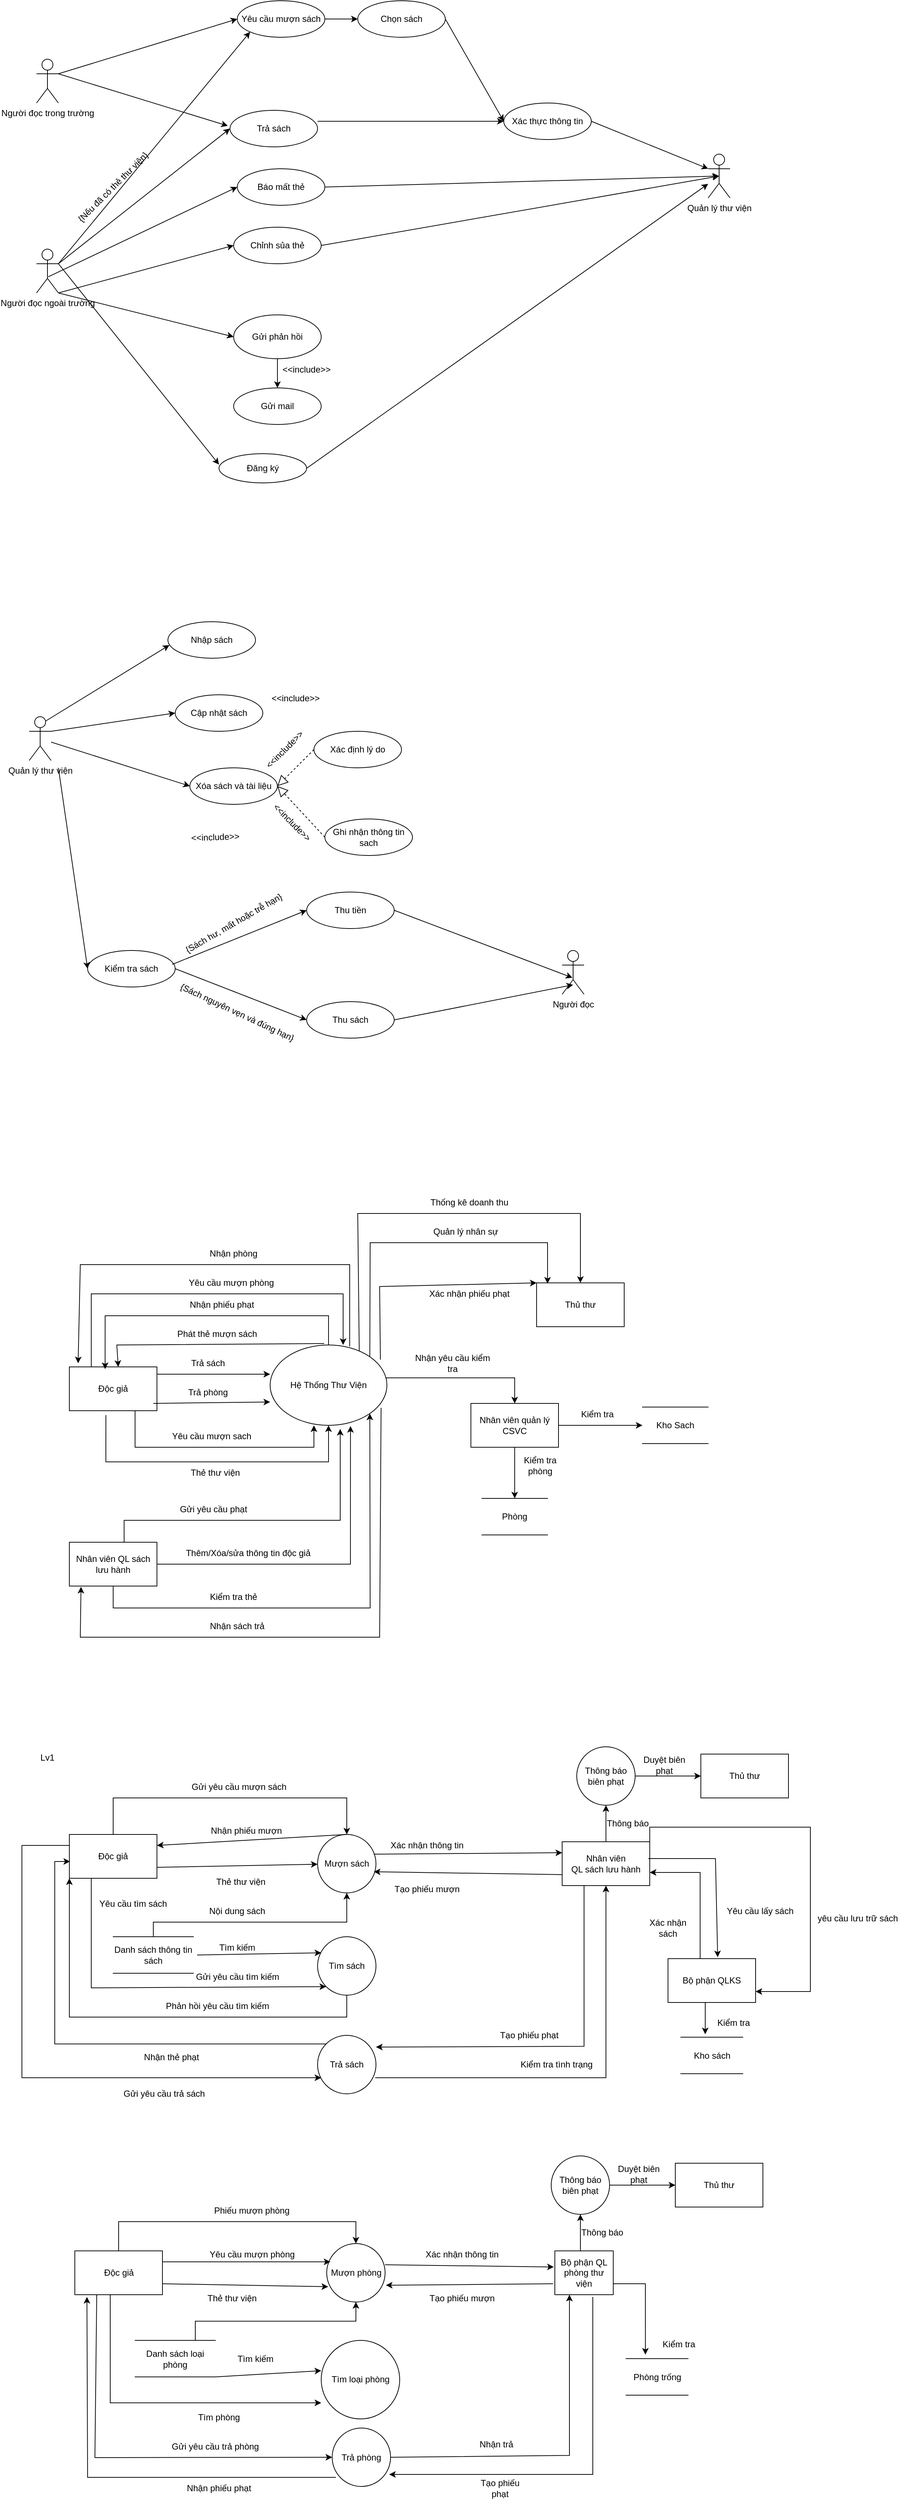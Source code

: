 <mxfile version="22.1.5" type="github">
  <diagram name="Page-1" id="CThevkXcVfSVk2Hkg_zm">
    <mxGraphModel dx="1260" dy="683" grid="1" gridSize="10" guides="1" tooltips="1" connect="1" arrows="1" fold="1" page="1" pageScale="1" pageWidth="1100" pageHeight="850" math="0" shadow="0">
      <root>
        <mxCell id="0" />
        <mxCell id="1" parent="0" />
        <mxCell id="GwhHAT8vdqStquLZt4F1-1" value="Người đọc trong trường" style="shape=umlActor;verticalLabelPosition=bottom;verticalAlign=top;html=1;" parent="1" vertex="1">
          <mxGeometry x="50" y="120" width="30" height="60" as="geometry" />
        </mxCell>
        <mxCell id="GwhHAT8vdqStquLZt4F1-3" value="Người đọc ngoài trường&lt;br&gt;" style="shape=umlActor;verticalLabelPosition=bottom;verticalAlign=top;html=1;" parent="1" vertex="1">
          <mxGeometry x="50" y="380" width="30" height="60" as="geometry" />
        </mxCell>
        <mxCell id="GwhHAT8vdqStquLZt4F1-9" value="Nhập sách" style="ellipse;whiteSpace=wrap;html=1;" parent="1" vertex="1">
          <mxGeometry x="230" y="890" width="120" height="50" as="geometry" />
        </mxCell>
        <mxCell id="GwhHAT8vdqStquLZt4F1-12" value="Xác thực thông tin&lt;br&gt;" style="ellipse;whiteSpace=wrap;html=1;" parent="1" vertex="1">
          <mxGeometry x="690" y="180" width="120" height="50" as="geometry" />
        </mxCell>
        <mxCell id="GwhHAT8vdqStquLZt4F1-13" value="Yêu cầu mượn sách" style="ellipse;whiteSpace=wrap;html=1;" parent="1" vertex="1">
          <mxGeometry x="325" y="40" width="120" height="50" as="geometry" />
        </mxCell>
        <mxCell id="GwhHAT8vdqStquLZt4F1-14" value="Đăng ký&lt;br&gt;" style="ellipse;whiteSpace=wrap;html=1;" parent="1" vertex="1">
          <mxGeometry x="300" y="660" width="120" height="40" as="geometry" />
        </mxCell>
        <mxCell id="GwhHAT8vdqStquLZt4F1-15" value="Trả sách&lt;br&gt;" style="ellipse;whiteSpace=wrap;html=1;" parent="1" vertex="1">
          <mxGeometry x="315" y="190" width="120" height="50" as="geometry" />
        </mxCell>
        <mxCell id="GwhHAT8vdqStquLZt4F1-16" value="Chọn sách" style="ellipse;whiteSpace=wrap;html=1;" parent="1" vertex="1">
          <mxGeometry x="490" y="40" width="120" height="50" as="geometry" />
        </mxCell>
        <mxCell id="GwhHAT8vdqStquLZt4F1-17" value="Chỉnh sủa thẻ" style="ellipse;whiteSpace=wrap;html=1;" parent="1" vertex="1">
          <mxGeometry x="320" y="350" width="120" height="50" as="geometry" />
        </mxCell>
        <mxCell id="GwhHAT8vdqStquLZt4F1-18" value="Báo mất thẻ&lt;br&gt;" style="ellipse;whiteSpace=wrap;html=1;" parent="1" vertex="1">
          <mxGeometry x="325" y="270" width="120" height="50" as="geometry" />
        </mxCell>
        <mxCell id="GwhHAT8vdqStquLZt4F1-23" value="Quản lý thư viện&lt;br&gt;" style="shape=umlActor;verticalLabelPosition=bottom;verticalAlign=top;html=1;" parent="1" vertex="1">
          <mxGeometry x="970" y="250" width="30" height="60" as="geometry" />
        </mxCell>
        <mxCell id="GwhHAT8vdqStquLZt4F1-29" value="{Nếu đã có thẻ thư viện}" style="text;html=1;strokeColor=none;fillColor=none;align=center;verticalAlign=middle;whiteSpace=wrap;rounded=0;rotation=-45;" parent="1" vertex="1">
          <mxGeometry x="80" y="280" width="150" height="30" as="geometry" />
        </mxCell>
        <mxCell id="GwhHAT8vdqStquLZt4F1-31" value="" style="endArrow=classic;html=1;rounded=0;exitX=1;exitY=0.333;exitDx=0;exitDy=0;exitPerimeter=0;entryX=0;entryY=0.372;entryDx=0;entryDy=0;entryPerimeter=0;" parent="1" source="GwhHAT8vdqStquLZt4F1-3" target="GwhHAT8vdqStquLZt4F1-14" edge="1">
          <mxGeometry width="50" height="50" relative="1" as="geometry">
            <mxPoint x="130" y="370" as="sourcePoint" />
            <mxPoint x="180" y="320" as="targetPoint" />
          </mxGeometry>
        </mxCell>
        <mxCell id="GwhHAT8vdqStquLZt4F1-32" value="" style="endArrow=classic;html=1;rounded=0;exitX=1;exitY=0.333;exitDx=0;exitDy=0;exitPerimeter=0;entryX=0;entryY=1;entryDx=0;entryDy=0;" parent="1" source="GwhHAT8vdqStquLZt4F1-3" target="GwhHAT8vdqStquLZt4F1-13" edge="1">
          <mxGeometry width="50" height="50" relative="1" as="geometry">
            <mxPoint x="90" y="410" as="sourcePoint" />
            <mxPoint x="210" y="640" as="targetPoint" />
          </mxGeometry>
        </mxCell>
        <mxCell id="GwhHAT8vdqStquLZt4F1-33" value="" style="endArrow=classic;html=1;rounded=0;exitX=1;exitY=0.333;exitDx=0;exitDy=0;exitPerimeter=0;entryX=0;entryY=0.5;entryDx=0;entryDy=0;" parent="1" source="GwhHAT8vdqStquLZt4F1-1" target="GwhHAT8vdqStquLZt4F1-13" edge="1">
          <mxGeometry width="50" height="50" relative="1" as="geometry">
            <mxPoint x="90" y="410" as="sourcePoint" />
            <mxPoint x="238" y="178" as="targetPoint" />
          </mxGeometry>
        </mxCell>
        <mxCell id="GwhHAT8vdqStquLZt4F1-35" value="" style="endArrow=classic;html=1;rounded=0;entryX=0;entryY=0.333;entryDx=0;entryDy=0;entryPerimeter=0;exitX=1;exitY=0.5;exitDx=0;exitDy=0;" parent="1" source="GwhHAT8vdqStquLZt4F1-12" target="GwhHAT8vdqStquLZt4F1-23" edge="1">
          <mxGeometry width="50" height="50" relative="1" as="geometry">
            <mxPoint x="520" y="410" as="sourcePoint" />
            <mxPoint x="570" y="360" as="targetPoint" />
          </mxGeometry>
        </mxCell>
        <mxCell id="GwhHAT8vdqStquLZt4F1-36" value="" style="endArrow=classic;html=1;rounded=0;exitX=1;exitY=0.333;exitDx=0;exitDy=0;exitPerimeter=0;entryX=0;entryY=0.5;entryDx=0;entryDy=0;" parent="1" source="GwhHAT8vdqStquLZt4F1-3" target="GwhHAT8vdqStquLZt4F1-15" edge="1">
          <mxGeometry width="50" height="50" relative="1" as="geometry">
            <mxPoint x="520" y="410" as="sourcePoint" />
            <mxPoint x="570" y="360" as="targetPoint" />
          </mxGeometry>
        </mxCell>
        <mxCell id="GwhHAT8vdqStquLZt4F1-39" value="" style="endArrow=classic;html=1;rounded=0;exitX=1;exitY=0.3;exitDx=0;exitDy=0;exitPerimeter=0;entryX=0;entryY=0.5;entryDx=0;entryDy=0;" parent="1" source="GwhHAT8vdqStquLZt4F1-15" target="GwhHAT8vdqStquLZt4F1-12" edge="1">
          <mxGeometry width="50" height="50" relative="1" as="geometry">
            <mxPoint x="455" y="370" as="sourcePoint" />
            <mxPoint x="605" y="310" as="targetPoint" />
          </mxGeometry>
        </mxCell>
        <mxCell id="GwhHAT8vdqStquLZt4F1-40" value="" style="endArrow=classic;html=1;rounded=0;exitX=1;exitY=0.5;exitDx=0;exitDy=0;" parent="1" source="GwhHAT8vdqStquLZt4F1-14" target="GwhHAT8vdqStquLZt4F1-23" edge="1">
          <mxGeometry width="50" height="50" relative="1" as="geometry">
            <mxPoint x="520" y="410" as="sourcePoint" />
            <mxPoint x="570" y="360" as="targetPoint" />
          </mxGeometry>
        </mxCell>
        <mxCell id="GwhHAT8vdqStquLZt4F1-41" value="" style="endArrow=classic;html=1;rounded=0;exitX=1;exitY=0.333;exitDx=0;exitDy=0;exitPerimeter=0;entryX=-0.025;entryY=0.425;entryDx=0;entryDy=0;entryPerimeter=0;" parent="1" source="GwhHAT8vdqStquLZt4F1-1" target="GwhHAT8vdqStquLZt4F1-15" edge="1">
          <mxGeometry width="50" height="50" relative="1" as="geometry">
            <mxPoint x="520" y="410" as="sourcePoint" />
            <mxPoint x="570" y="360" as="targetPoint" />
          </mxGeometry>
        </mxCell>
        <mxCell id="LSdpsTNp0pVtHRdQV1VZ-1" value="" style="endArrow=classic;html=1;rounded=0;entryX=0;entryY=0.5;entryDx=0;entryDy=0;exitX=1;exitY=0.5;exitDx=0;exitDy=0;" parent="1" source="GwhHAT8vdqStquLZt4F1-16" target="GwhHAT8vdqStquLZt4F1-12" edge="1">
          <mxGeometry width="50" height="50" relative="1" as="geometry">
            <mxPoint x="595" y="500" as="sourcePoint" />
            <mxPoint x="645" y="450" as="targetPoint" />
          </mxGeometry>
        </mxCell>
        <mxCell id="LSdpsTNp0pVtHRdQV1VZ-2" value="" style="endArrow=classic;html=1;rounded=0;entryX=0;entryY=0.5;entryDx=0;entryDy=0;exitX=1;exitY=0.5;exitDx=0;exitDy=0;" parent="1" source="GwhHAT8vdqStquLZt4F1-13" target="GwhHAT8vdqStquLZt4F1-16" edge="1">
          <mxGeometry width="50" height="50" relative="1" as="geometry">
            <mxPoint x="355" y="159.5" as="sourcePoint" />
            <mxPoint x="475" y="159.5" as="targetPoint" />
          </mxGeometry>
        </mxCell>
        <mxCell id="LSdpsTNp0pVtHRdQV1VZ-3" value="Gửi phản hồi" style="ellipse;whiteSpace=wrap;html=1;" parent="1" vertex="1">
          <mxGeometry x="320" y="470" width="120" height="60" as="geometry" />
        </mxCell>
        <mxCell id="LSdpsTNp0pVtHRdQV1VZ-4" value="Gửi mail" style="ellipse;whiteSpace=wrap;html=1;" parent="1" vertex="1">
          <mxGeometry x="320" y="570" width="120" height="50" as="geometry" />
        </mxCell>
        <mxCell id="LSdpsTNp0pVtHRdQV1VZ-5" value="" style="endArrow=classic;html=1;rounded=0;entryX=0.5;entryY=0;entryDx=0;entryDy=0;exitX=0.5;exitY=1;exitDx=0;exitDy=0;" parent="1" source="LSdpsTNp0pVtHRdQV1VZ-3" target="LSdpsTNp0pVtHRdQV1VZ-4" edge="1">
          <mxGeometry width="50" height="50" relative="1" as="geometry">
            <mxPoint x="610" y="420" as="sourcePoint" />
            <mxPoint x="660" y="370" as="targetPoint" />
          </mxGeometry>
        </mxCell>
        <mxCell id="LSdpsTNp0pVtHRdQV1VZ-6" value="" style="endArrow=classic;html=1;rounded=0;exitX=0.533;exitY=0.633;exitDx=0;exitDy=0;exitPerimeter=0;entryX=0;entryY=0.5;entryDx=0;entryDy=0;" parent="1" source="GwhHAT8vdqStquLZt4F1-3" target="GwhHAT8vdqStquLZt4F1-18" edge="1">
          <mxGeometry width="50" height="50" relative="1" as="geometry">
            <mxPoint x="520" y="490" as="sourcePoint" />
            <mxPoint x="570" y="440" as="targetPoint" />
          </mxGeometry>
        </mxCell>
        <mxCell id="LSdpsTNp0pVtHRdQV1VZ-7" value="" style="endArrow=classic;html=1;rounded=0;entryX=0;entryY=0.5;entryDx=0;entryDy=0;" parent="1" target="GwhHAT8vdqStquLZt4F1-17" edge="1">
          <mxGeometry width="50" height="50" relative="1" as="geometry">
            <mxPoint x="80" y="440" as="sourcePoint" />
            <mxPoint x="260" y="305" as="targetPoint" />
          </mxGeometry>
        </mxCell>
        <mxCell id="LSdpsTNp0pVtHRdQV1VZ-8" value="&amp;lt;&amp;lt;include&amp;gt;&amp;gt;" style="text;html=1;strokeColor=none;fillColor=none;align=center;verticalAlign=middle;whiteSpace=wrap;rounded=0;" parent="1" vertex="1">
          <mxGeometry x="390" y="530" width="60" height="30" as="geometry" />
        </mxCell>
        <mxCell id="LSdpsTNp0pVtHRdQV1VZ-9" value="" style="endArrow=classic;html=1;rounded=0;entryX=0.5;entryY=0.5;entryDx=0;entryDy=0;entryPerimeter=0;exitX=1;exitY=0.5;exitDx=0;exitDy=0;" parent="1" source="GwhHAT8vdqStquLZt4F1-18" target="GwhHAT8vdqStquLZt4F1-23" edge="1">
          <mxGeometry width="50" height="50" relative="1" as="geometry">
            <mxPoint x="470" y="310" as="sourcePoint" />
            <mxPoint x="700" y="345" as="targetPoint" />
          </mxGeometry>
        </mxCell>
        <mxCell id="LSdpsTNp0pVtHRdQV1VZ-10" value="" style="endArrow=classic;html=1;rounded=0;entryX=0.5;entryY=0.5;entryDx=0;entryDy=0;entryPerimeter=0;exitX=1;exitY=0.5;exitDx=0;exitDy=0;" parent="1" source="GwhHAT8vdqStquLZt4F1-17" target="GwhHAT8vdqStquLZt4F1-23" edge="1">
          <mxGeometry width="50" height="50" relative="1" as="geometry">
            <mxPoint x="380" y="305" as="sourcePoint" />
            <mxPoint x="995" y="290" as="targetPoint" />
          </mxGeometry>
        </mxCell>
        <mxCell id="LSdpsTNp0pVtHRdQV1VZ-16" value="" style="endArrow=classic;html=1;rounded=0;exitX=1;exitY=1;exitDx=0;exitDy=0;exitPerimeter=0;entryX=0;entryY=0.5;entryDx=0;entryDy=0;" parent="1" source="GwhHAT8vdqStquLZt4F1-3" target="LSdpsTNp0pVtHRdQV1VZ-3" edge="1">
          <mxGeometry width="50" height="50" relative="1" as="geometry">
            <mxPoint x="520" y="640" as="sourcePoint" />
            <mxPoint x="570" y="590" as="targetPoint" />
          </mxGeometry>
        </mxCell>
        <mxCell id="LSdpsTNp0pVtHRdQV1VZ-18" value="Quản lý thư viện&lt;br&gt;" style="shape=umlActor;verticalLabelPosition=bottom;verticalAlign=top;html=1;" parent="1" vertex="1">
          <mxGeometry x="40" y="1020" width="30" height="60" as="geometry" />
        </mxCell>
        <mxCell id="LSdpsTNp0pVtHRdQV1VZ-19" value="Cập nhật sách" style="ellipse;whiteSpace=wrap;html=1;" parent="1" vertex="1">
          <mxGeometry x="240" y="990" width="120" height="50" as="geometry" />
        </mxCell>
        <mxCell id="LSdpsTNp0pVtHRdQV1VZ-20" value="Xóa sách và tài liệu" style="ellipse;whiteSpace=wrap;html=1;" parent="1" vertex="1">
          <mxGeometry x="260" y="1090" width="120" height="50" as="geometry" />
        </mxCell>
        <mxCell id="LSdpsTNp0pVtHRdQV1VZ-23" value="Xác định lý do" style="ellipse;whiteSpace=wrap;html=1;" parent="1" vertex="1">
          <mxGeometry x="430" y="1040" width="120" height="50" as="geometry" />
        </mxCell>
        <mxCell id="LSdpsTNp0pVtHRdQV1VZ-24" value="Ghi nhận thông tin sach" style="ellipse;whiteSpace=wrap;html=1;" parent="1" vertex="1">
          <mxGeometry x="445" y="1160" width="120" height="50" as="geometry" />
        </mxCell>
        <mxCell id="LSdpsTNp0pVtHRdQV1VZ-26" value="" style="endArrow=block;dashed=1;endFill=0;endSize=12;html=1;rounded=0;entryX=1;entryY=0.5;entryDx=0;entryDy=0;exitX=0;exitY=0.5;exitDx=0;exitDy=0;" parent="1" source="LSdpsTNp0pVtHRdQV1VZ-24" target="LSdpsTNp0pVtHRdQV1VZ-20" edge="1">
          <mxGeometry width="160" relative="1" as="geometry">
            <mxPoint x="470" y="1200" as="sourcePoint" />
            <mxPoint x="630" y="1200" as="targetPoint" />
          </mxGeometry>
        </mxCell>
        <mxCell id="LSdpsTNp0pVtHRdQV1VZ-27" value="" style="endArrow=block;dashed=1;endFill=0;endSize=12;html=1;rounded=0;entryX=1;entryY=0.5;entryDx=0;entryDy=0;exitX=0;exitY=0.5;exitDx=0;exitDy=0;" parent="1" source="LSdpsTNp0pVtHRdQV1VZ-23" target="LSdpsTNp0pVtHRdQV1VZ-20" edge="1">
          <mxGeometry width="160" relative="1" as="geometry">
            <mxPoint x="440" y="1175" as="sourcePoint" />
            <mxPoint x="390" y="1125" as="targetPoint" />
          </mxGeometry>
        </mxCell>
        <mxCell id="LSdpsTNp0pVtHRdQV1VZ-28" value="" style="endArrow=classic;html=1;rounded=0;entryX=0;entryY=0.5;entryDx=0;entryDy=0;" parent="1" source="LSdpsTNp0pVtHRdQV1VZ-18" target="LSdpsTNp0pVtHRdQV1VZ-20" edge="1">
          <mxGeometry width="50" height="50" relative="1" as="geometry">
            <mxPoint x="520" y="1220" as="sourcePoint" />
            <mxPoint x="570" y="1170" as="targetPoint" />
          </mxGeometry>
        </mxCell>
        <mxCell id="LSdpsTNp0pVtHRdQV1VZ-29" value="&amp;lt;&amp;lt;include&amp;gt;&amp;gt;" style="text;html=1;strokeColor=none;fillColor=none;align=center;verticalAlign=middle;whiteSpace=wrap;rounded=0;" parent="1" vertex="1">
          <mxGeometry x="375" y="980" width="60" height="30" as="geometry" />
        </mxCell>
        <mxCell id="LSdpsTNp0pVtHRdQV1VZ-30" value="&amp;lt;&amp;lt;include&amp;gt;&amp;gt;" style="text;html=1;strokeColor=none;fillColor=none;align=center;verticalAlign=middle;whiteSpace=wrap;rounded=0;rotation=45;" parent="1" vertex="1">
          <mxGeometry x="370" y="1150" width="60" height="30" as="geometry" />
        </mxCell>
        <mxCell id="LSdpsTNp0pVtHRdQV1VZ-31" value="&amp;lt;&amp;lt;include&amp;gt;&amp;gt;" style="text;html=1;strokeColor=none;fillColor=none;align=center;verticalAlign=middle;whiteSpace=wrap;rounded=0;rotation=-45;" parent="1" vertex="1">
          <mxGeometry x="360" y="1050" width="60" height="30" as="geometry" />
        </mxCell>
        <mxCell id="LSdpsTNp0pVtHRdQV1VZ-33" value="" style="endArrow=classic;html=1;rounded=0;exitX=1;exitY=1;exitDx=0;exitDy=0;exitPerimeter=0;entryX=0;entryY=0.5;entryDx=0;entryDy=0;" parent="1" target="LSdpsTNp0pVtHRdQV1VZ-38" edge="1">
          <mxGeometry width="50" height="50" relative="1" as="geometry">
            <mxPoint x="80" y="1090" as="sourcePoint" />
            <mxPoint x="240" y="1215" as="targetPoint" />
          </mxGeometry>
        </mxCell>
        <mxCell id="LSdpsTNp0pVtHRdQV1VZ-34" value="" style="endArrow=classic;html=1;rounded=0;entryX=0;entryY=0.5;entryDx=0;entryDy=0;exitX=1;exitY=0.333;exitDx=0;exitDy=0;exitPerimeter=0;" parent="1" source="LSdpsTNp0pVtHRdQV1VZ-18" target="LSdpsTNp0pVtHRdQV1VZ-19" edge="1">
          <mxGeometry width="50" height="50" relative="1" as="geometry">
            <mxPoint x="80" y="1065" as="sourcePoint" />
            <mxPoint x="270" y="1125" as="targetPoint" />
          </mxGeometry>
        </mxCell>
        <mxCell id="LSdpsTNp0pVtHRdQV1VZ-35" value="" style="endArrow=classic;html=1;rounded=0;entryX=0.017;entryY=0.64;entryDx=0;entryDy=0;exitX=0.75;exitY=0.1;exitDx=0;exitDy=0;exitPerimeter=0;entryPerimeter=0;" parent="1" source="LSdpsTNp0pVtHRdQV1VZ-18" target="GwhHAT8vdqStquLZt4F1-9" edge="1">
          <mxGeometry width="50" height="50" relative="1" as="geometry">
            <mxPoint x="80" y="1050" as="sourcePoint" />
            <mxPoint x="240" y="1035" as="targetPoint" />
          </mxGeometry>
        </mxCell>
        <mxCell id="LSdpsTNp0pVtHRdQV1VZ-38" value="Kiểm tra sách" style="ellipse;whiteSpace=wrap;html=1;" parent="1" vertex="1">
          <mxGeometry x="120" y="1340" width="120" height="50" as="geometry" />
        </mxCell>
        <mxCell id="9his-gwyOrUeTBy2ExzK-1" value="Người đọc&lt;br&gt;" style="shape=umlActor;verticalLabelPosition=bottom;verticalAlign=top;html=1;" parent="1" vertex="1">
          <mxGeometry x="770" y="1340" width="30" height="60" as="geometry" />
        </mxCell>
        <mxCell id="9his-gwyOrUeTBy2ExzK-3" value="&amp;lt;&amp;lt;include&amp;gt;&amp;gt;" style="text;html=1;strokeColor=none;fillColor=none;align=center;verticalAlign=middle;whiteSpace=wrap;rounded=0;rotation=-2;" parent="1" vertex="1">
          <mxGeometry x="265" y="1170" width="60" height="30" as="geometry" />
        </mxCell>
        <mxCell id="9his-gwyOrUeTBy2ExzK-4" value="" style="endArrow=classic;html=1;rounded=0;entryX=0.467;entryY=0.621;entryDx=0;entryDy=0;entryPerimeter=0;exitX=1;exitY=0.5;exitDx=0;exitDy=0;" parent="1" source="9his-gwyOrUeTBy2ExzK-8" target="9his-gwyOrUeTBy2ExzK-1" edge="1">
          <mxGeometry width="50" height="50" relative="1" as="geometry">
            <mxPoint x="550" y="1267" as="sourcePoint" />
            <mxPoint x="570" y="1140" as="targetPoint" />
          </mxGeometry>
        </mxCell>
        <mxCell id="9his-gwyOrUeTBy2ExzK-8" value="Thu tiền" style="ellipse;whiteSpace=wrap;html=1;" parent="1" vertex="1">
          <mxGeometry x="420" y="1260" width="120" height="50" as="geometry" />
        </mxCell>
        <mxCell id="9his-gwyOrUeTBy2ExzK-9" value="Thu sách" style="ellipse;whiteSpace=wrap;html=1;" parent="1" vertex="1">
          <mxGeometry x="420" y="1410" width="120" height="50" as="geometry" />
        </mxCell>
        <mxCell id="9his-gwyOrUeTBy2ExzK-10" value="" style="endArrow=classic;html=1;rounded=0;entryX=0.5;entryY=0.783;entryDx=0;entryDy=0;entryPerimeter=0;exitX=1;exitY=0.5;exitDx=0;exitDy=0;" parent="1" source="9his-gwyOrUeTBy2ExzK-9" target="9his-gwyOrUeTBy2ExzK-1" edge="1">
          <mxGeometry width="50" height="50" relative="1" as="geometry">
            <mxPoint x="550" y="1295" as="sourcePoint" />
            <mxPoint x="794" y="1387" as="targetPoint" />
          </mxGeometry>
        </mxCell>
        <mxCell id="9his-gwyOrUeTBy2ExzK-11" value="" style="endArrow=classic;html=1;rounded=0;exitX=0.967;exitY=0.38;exitDx=0;exitDy=0;exitPerimeter=0;entryX=0;entryY=0.5;entryDx=0;entryDy=0;" parent="1" source="LSdpsTNp0pVtHRdQV1VZ-38" target="9his-gwyOrUeTBy2ExzK-8" edge="1">
          <mxGeometry width="50" height="50" relative="1" as="geometry">
            <mxPoint x="520" y="1360" as="sourcePoint" />
            <mxPoint x="570" y="1310" as="targetPoint" />
          </mxGeometry>
        </mxCell>
        <mxCell id="9his-gwyOrUeTBy2ExzK-12" value="" style="endArrow=classic;html=1;rounded=0;exitX=1;exitY=0.5;exitDx=0;exitDy=0;entryX=0;entryY=0.5;entryDx=0;entryDy=0;" parent="1" source="LSdpsTNp0pVtHRdQV1VZ-38" target="9his-gwyOrUeTBy2ExzK-9" edge="1">
          <mxGeometry width="50" height="50" relative="1" as="geometry">
            <mxPoint x="246" y="1369" as="sourcePoint" />
            <mxPoint x="430" y="1295" as="targetPoint" />
          </mxGeometry>
        </mxCell>
        <mxCell id="9his-gwyOrUeTBy2ExzK-13" value="{Sách hư, mất hoặc trễ hạn}" style="text;html=1;strokeColor=none;fillColor=none;align=center;verticalAlign=middle;whiteSpace=wrap;rounded=0;rotation=-30;" parent="1" vertex="1">
          <mxGeometry x="237.55" y="1288.07" width="164.91" height="30" as="geometry" />
        </mxCell>
        <mxCell id="9his-gwyOrUeTBy2ExzK-14" value="{Sách nguyên vẹn và đúng hạn}&lt;br&gt;" style="text;html=1;strokeColor=none;fillColor=none;align=center;verticalAlign=middle;whiteSpace=wrap;rounded=0;rotation=25;" parent="1" vertex="1">
          <mxGeometry x="220" y="1410" width="210" height="30" as="geometry" />
        </mxCell>
        <mxCell id="BRE85FxFn0TpoVly3JEj-2" value="Hệ Thống Thư Viện&lt;br&gt;" style="ellipse;whiteSpace=wrap;html=1;" parent="1" vertex="1">
          <mxGeometry x="370" y="1880" width="160" height="110" as="geometry" />
        </mxCell>
        <mxCell id="BRE85FxFn0TpoVly3JEj-4" value="Kho Sach" style="shape=partialRectangle;whiteSpace=wrap;html=1;top=0;bottom=0;fillColor=none;direction=south;" parent="1" vertex="1">
          <mxGeometry x="880" y="1965" width="90" height="50" as="geometry" />
        </mxCell>
        <mxCell id="BRE85FxFn0TpoVly3JEj-5" value="Độc giả&lt;br&gt;" style="rounded=0;whiteSpace=wrap;html=1;" parent="1" vertex="1">
          <mxGeometry x="95" y="1910" width="120" height="60" as="geometry" />
        </mxCell>
        <mxCell id="BRE85FxFn0TpoVly3JEj-6" value="Nhân viên QL sách lưu hành" style="rounded=0;whiteSpace=wrap;html=1;" parent="1" vertex="1">
          <mxGeometry x="95" y="2150" width="120" height="60" as="geometry" />
        </mxCell>
        <mxCell id="BRE85FxFn0TpoVly3JEj-10" value="" style="endArrow=classic;html=1;rounded=0;exitX=0.417;exitY=1.1;exitDx=0;exitDy=0;exitPerimeter=0;entryX=0.5;entryY=1;entryDx=0;entryDy=0;" parent="1" source="BRE85FxFn0TpoVly3JEj-5" target="BRE85FxFn0TpoVly3JEj-2" edge="1">
          <mxGeometry width="50" height="50" relative="1" as="geometry">
            <mxPoint x="150" y="2020" as="sourcePoint" />
            <mxPoint x="530" y="2040" as="targetPoint" />
            <Array as="points">
              <mxPoint x="145" y="2040" />
              <mxPoint x="290" y="2040" />
              <mxPoint x="450" y="2040" />
            </Array>
          </mxGeometry>
        </mxCell>
        <mxCell id="BRE85FxFn0TpoVly3JEj-11" value="Thẻ thư viện&lt;br&gt;" style="text;html=1;strokeColor=none;fillColor=none;align=center;verticalAlign=middle;whiteSpace=wrap;rounded=0;" parent="1" vertex="1">
          <mxGeometry x="250" y="2040" width="90" height="30" as="geometry" />
        </mxCell>
        <mxCell id="BRE85FxFn0TpoVly3JEj-12" value="" style="endArrow=classic;html=1;rounded=0;exitX=0.75;exitY=1;exitDx=0;exitDy=0;entryX=0.375;entryY=1;entryDx=0;entryDy=0;entryPerimeter=0;" parent="1" source="BRE85FxFn0TpoVly3JEj-5" target="BRE85FxFn0TpoVly3JEj-2" edge="1">
          <mxGeometry width="50" height="50" relative="1" as="geometry">
            <mxPoint x="180" y="2010" as="sourcePoint" />
            <mxPoint x="420" y="2010" as="targetPoint" />
            <Array as="points">
              <mxPoint x="185" y="2020" />
              <mxPoint x="300" y="2020" />
              <mxPoint x="430" y="2020" />
            </Array>
          </mxGeometry>
        </mxCell>
        <mxCell id="BRE85FxFn0TpoVly3JEj-13" value="Yêu cầu mượn sach" style="text;html=1;strokeColor=none;fillColor=none;align=center;verticalAlign=middle;whiteSpace=wrap;rounded=0;" parent="1" vertex="1">
          <mxGeometry x="215" y="1990" width="150" height="30" as="geometry" />
        </mxCell>
        <mxCell id="BRE85FxFn0TpoVly3JEj-14" value="" style="endArrow=classic;html=1;rounded=0;exitX=0.988;exitY=0.409;exitDx=0;exitDy=0;exitPerimeter=0;entryX=0.5;entryY=0;entryDx=0;entryDy=0;" parent="1" source="BRE85FxFn0TpoVly3JEj-2" target="5RZ2RsW3I0UHarwhYdPN-3" edge="1">
          <mxGeometry width="50" height="50" relative="1" as="geometry">
            <mxPoint x="560" y="1940" as="sourcePoint" />
            <mxPoint x="710" y="1970" as="targetPoint" />
            <Array as="points">
              <mxPoint x="705" y="1925" />
            </Array>
          </mxGeometry>
        </mxCell>
        <mxCell id="BRE85FxFn0TpoVly3JEj-16" value="" style="endArrow=classic;html=1;rounded=0;exitX=0.463;exitY=-0.018;exitDx=0;exitDy=0;exitPerimeter=0;entryX=0.558;entryY=0;entryDx=0;entryDy=0;entryPerimeter=0;" parent="1" source="BRE85FxFn0TpoVly3JEj-2" target="BRE85FxFn0TpoVly3JEj-5" edge="1">
          <mxGeometry width="50" height="50" relative="1" as="geometry">
            <mxPoint x="350" y="1880" as="sourcePoint" />
            <mxPoint x="170" y="1880" as="targetPoint" />
            <Array as="points">
              <mxPoint x="160" y="1880" />
            </Array>
          </mxGeometry>
        </mxCell>
        <mxCell id="BRE85FxFn0TpoVly3JEj-17" value="Phát thẻ mượn sách" style="text;html=1;strokeColor=none;fillColor=none;align=center;verticalAlign=middle;whiteSpace=wrap;rounded=0;" parent="1" vertex="1">
          <mxGeometry x="240" y="1850" width="115" height="30" as="geometry" />
        </mxCell>
        <mxCell id="BRE85FxFn0TpoVly3JEj-18" value="" style="endArrow=classic;html=1;rounded=0;exitX=0.5;exitY=1;exitDx=0;exitDy=0;entryX=1;entryY=1;entryDx=0;entryDy=0;" parent="1" source="BRE85FxFn0TpoVly3JEj-6" target="BRE85FxFn0TpoVly3JEj-2" edge="1">
          <mxGeometry width="50" height="50" relative="1" as="geometry">
            <mxPoint x="290" y="2210" as="sourcePoint" />
            <mxPoint x="340" y="2160" as="targetPoint" />
            <Array as="points">
              <mxPoint x="155" y="2240" />
              <mxPoint x="507" y="2240" />
            </Array>
          </mxGeometry>
        </mxCell>
        <mxCell id="BRE85FxFn0TpoVly3JEj-19" value="Kiểm tra thẻ&lt;br&gt;" style="text;html=1;strokeColor=none;fillColor=none;align=center;verticalAlign=middle;whiteSpace=wrap;rounded=0;" parent="1" vertex="1">
          <mxGeometry x="275" y="2210" width="90" height="30" as="geometry" />
        </mxCell>
        <mxCell id="BRE85FxFn0TpoVly3JEj-20" value="" style="endArrow=classic;html=1;rounded=0;exitX=1;exitY=0.5;exitDx=0;exitDy=0;entryX=0.688;entryY=1.009;entryDx=0;entryDy=0;entryPerimeter=0;" parent="1" source="BRE85FxFn0TpoVly3JEj-6" target="BRE85FxFn0TpoVly3JEj-2" edge="1">
          <mxGeometry width="50" height="50" relative="1" as="geometry">
            <mxPoint x="260" y="2185" as="sourcePoint" />
            <mxPoint x="460" y="2170" as="targetPoint" />
            <Array as="points">
              <mxPoint x="480" y="2180" />
            </Array>
          </mxGeometry>
        </mxCell>
        <mxCell id="BRE85FxFn0TpoVly3JEj-21" value="Thêm/Xóa/sửa thông tin độc giả" style="text;html=1;strokeColor=none;fillColor=none;align=center;verticalAlign=middle;whiteSpace=wrap;rounded=0;" parent="1" vertex="1">
          <mxGeometry x="250" y="2150" width="180" height="30" as="geometry" />
        </mxCell>
        <mxCell id="BRE85FxFn0TpoVly3JEj-22" value="" style="endArrow=classic;html=1;rounded=0;entryX=0.6;entryY=1.045;entryDx=0;entryDy=0;entryPerimeter=0;" parent="1" target="BRE85FxFn0TpoVly3JEj-2" edge="1">
          <mxGeometry width="50" height="50" relative="1" as="geometry">
            <mxPoint x="170" y="2150" as="sourcePoint" />
            <mxPoint x="270" y="2100" as="targetPoint" />
            <Array as="points">
              <mxPoint x="170" y="2120" />
              <mxPoint x="466" y="2120" />
            </Array>
          </mxGeometry>
        </mxCell>
        <mxCell id="BRE85FxFn0TpoVly3JEj-23" value="" style="endArrow=classic;html=1;rounded=0;" parent="1" edge="1">
          <mxGeometry width="50" height="50" relative="1" as="geometry">
            <mxPoint x="215" y="1920" as="sourcePoint" />
            <mxPoint x="370" y="1920" as="targetPoint" />
          </mxGeometry>
        </mxCell>
        <mxCell id="BRE85FxFn0TpoVly3JEj-25" value="Gửi yêu cầu phạt&lt;br&gt;" style="text;html=1;strokeColor=none;fillColor=none;align=center;verticalAlign=middle;whiteSpace=wrap;rounded=0;" parent="1" vertex="1">
          <mxGeometry x="230" y="2090" width="125" height="30" as="geometry" />
        </mxCell>
        <mxCell id="BRE85FxFn0TpoVly3JEj-26" value="Trả sách" style="text;html=1;strokeColor=none;fillColor=none;align=center;verticalAlign=middle;whiteSpace=wrap;rounded=0;" parent="1" vertex="1">
          <mxGeometry x="255" y="1890" width="60" height="30" as="geometry" />
        </mxCell>
        <mxCell id="BRE85FxFn0TpoVly3JEj-27" value="" style="endArrow=classic;html=1;rounded=0;exitX=0.95;exitY=0.782;exitDx=0;exitDy=0;exitPerimeter=0;entryX=0.133;entryY=1.017;entryDx=0;entryDy=0;entryPerimeter=0;" parent="1" source="BRE85FxFn0TpoVly3JEj-2" target="BRE85FxFn0TpoVly3JEj-6" edge="1">
          <mxGeometry width="50" height="50" relative="1" as="geometry">
            <mxPoint x="520" y="1990" as="sourcePoint" />
            <mxPoint x="110" y="2280" as="targetPoint" />
            <Array as="points">
              <mxPoint x="520" y="2280" />
              <mxPoint x="110" y="2280" />
            </Array>
          </mxGeometry>
        </mxCell>
        <mxCell id="BRE85FxFn0TpoVly3JEj-28" value="Nhận sách trả" style="text;html=1;strokeColor=none;fillColor=none;align=center;verticalAlign=middle;whiteSpace=wrap;rounded=0;" parent="1" vertex="1">
          <mxGeometry x="280" y="2250" width="90" height="30" as="geometry" />
        </mxCell>
        <mxCell id="BRE85FxFn0TpoVly3JEj-29" value="" style="endArrow=classic;html=1;rounded=0;entryX=0.408;entryY=0.05;entryDx=0;entryDy=0;entryPerimeter=0;exitX=0.5;exitY=0;exitDx=0;exitDy=0;" parent="1" source="BRE85FxFn0TpoVly3JEj-2" target="BRE85FxFn0TpoVly3JEj-5" edge="1">
          <mxGeometry width="50" height="50" relative="1" as="geometry">
            <mxPoint x="460" y="1840" as="sourcePoint" />
            <mxPoint x="132" y="1872" as="targetPoint" />
            <Array as="points">
              <mxPoint x="450" y="1840" />
              <mxPoint x="144" y="1840" />
            </Array>
          </mxGeometry>
        </mxCell>
        <mxCell id="BRE85FxFn0TpoVly3JEj-30" value="Nhận phiếu phạt&lt;br&gt;" style="text;html=1;strokeColor=none;fillColor=none;align=center;verticalAlign=middle;whiteSpace=wrap;rounded=0;" parent="1" vertex="1">
          <mxGeometry x="237.55" y="1810" width="132.45" height="30" as="geometry" />
        </mxCell>
        <mxCell id="BRE85FxFn0TpoVly3JEj-32" value="Phòng&lt;br&gt;" style="shape=partialRectangle;whiteSpace=wrap;html=1;top=0;bottom=0;fillColor=none;direction=south;" parent="1" vertex="1">
          <mxGeometry x="660" y="2090" width="90" height="50" as="geometry" />
        </mxCell>
        <mxCell id="BRE85FxFn0TpoVly3JEj-35" value="" style="endArrow=classic;html=1;rounded=0;exitX=0.763;exitY=0.075;exitDx=0;exitDy=0;exitPerimeter=0;entryX=0.5;entryY=0;entryDx=0;entryDy=0;" parent="1" source="BRE85FxFn0TpoVly3JEj-2" target="2CD9qDKyiNLVLSLAkxu0-25" edge="1">
          <mxGeometry width="50" height="50" relative="1" as="geometry">
            <mxPoint x="520" y="2100" as="sourcePoint" />
            <mxPoint x="710" y="1795" as="targetPoint" />
            <Array as="points">
              <mxPoint x="490" y="1700" />
              <mxPoint x="795" y="1700" />
            </Array>
          </mxGeometry>
        </mxCell>
        <mxCell id="BRE85FxFn0TpoVly3JEj-36" value="Thống kê doanh thu&lt;br&gt;" style="text;html=1;strokeColor=none;fillColor=none;align=center;verticalAlign=middle;whiteSpace=wrap;rounded=0;" parent="1" vertex="1">
          <mxGeometry x="582.5" y="1670" width="120" height="30" as="geometry" />
        </mxCell>
        <mxCell id="5RZ2RsW3I0UHarwhYdPN-3" value="Nhân viên quản lý CSVC" style="rounded=0;whiteSpace=wrap;html=1;" parent="1" vertex="1">
          <mxGeometry x="645" y="1960" width="120" height="60" as="geometry" />
        </mxCell>
        <mxCell id="5RZ2RsW3I0UHarwhYdPN-4" value="Kiểm tra&amp;nbsp;" style="text;html=1;strokeColor=none;fillColor=none;align=center;verticalAlign=middle;whiteSpace=wrap;rounded=0;" parent="1" vertex="1">
          <mxGeometry x="790" y="1960" width="60" height="30" as="geometry" />
        </mxCell>
        <mxCell id="5RZ2RsW3I0UHarwhYdPN-5" value="" style="endArrow=classic;html=1;rounded=0;entryX=0.5;entryY=1;entryDx=0;entryDy=0;exitX=1;exitY=0.5;exitDx=0;exitDy=0;" parent="1" source="5RZ2RsW3I0UHarwhYdPN-3" target="BRE85FxFn0TpoVly3JEj-4" edge="1">
          <mxGeometry width="50" height="50" relative="1" as="geometry">
            <mxPoint x="520" y="2160" as="sourcePoint" />
            <mxPoint x="570" y="2110" as="targetPoint" />
          </mxGeometry>
        </mxCell>
        <mxCell id="5RZ2RsW3I0UHarwhYdPN-6" value="Nhận yêu cầu kiểm tra" style="text;html=1;strokeColor=none;fillColor=none;align=center;verticalAlign=middle;whiteSpace=wrap;rounded=0;" parent="1" vertex="1">
          <mxGeometry x="565" y="1890" width="110" height="30" as="geometry" />
        </mxCell>
        <mxCell id="5RZ2RsW3I0UHarwhYdPN-8" value="Kiểm tra phòng" style="text;html=1;strokeColor=none;fillColor=none;align=center;verticalAlign=middle;whiteSpace=wrap;rounded=0;" parent="1" vertex="1">
          <mxGeometry x="710" y="2030" width="60" height="30" as="geometry" />
        </mxCell>
        <mxCell id="5RZ2RsW3I0UHarwhYdPN-9" value="" style="endArrow=classic;html=1;rounded=0;entryX=0;entryY=0.5;entryDx=0;entryDy=0;exitX=0.5;exitY=1;exitDx=0;exitDy=0;" parent="1" source="5RZ2RsW3I0UHarwhYdPN-3" target="BRE85FxFn0TpoVly3JEj-32" edge="1">
          <mxGeometry width="50" height="50" relative="1" as="geometry">
            <mxPoint x="680" y="2060" as="sourcePoint" />
            <mxPoint x="800" y="2060" as="targetPoint" />
          </mxGeometry>
        </mxCell>
        <mxCell id="5RZ2RsW3I0UHarwhYdPN-24" value="Độc giả&lt;br&gt;" style="rounded=0;whiteSpace=wrap;html=1;" parent="1" vertex="1">
          <mxGeometry x="95" y="2550" width="120" height="60" as="geometry" />
        </mxCell>
        <mxCell id="5RZ2RsW3I0UHarwhYdPN-26" value="Mượn sách" style="ellipse;whiteSpace=wrap;html=1;aspect=fixed;" parent="1" vertex="1">
          <mxGeometry x="435" y="2550" width="80" height="80" as="geometry" />
        </mxCell>
        <mxCell id="5RZ2RsW3I0UHarwhYdPN-27" value="" style="endArrow=classic;html=1;rounded=0;exitX=1;exitY=0.75;exitDx=0;exitDy=0;" parent="1" source="5RZ2RsW3I0UHarwhYdPN-24" target="5RZ2RsW3I0UHarwhYdPN-26" edge="1">
          <mxGeometry width="50" height="50" relative="1" as="geometry">
            <mxPoint x="255" y="2660" as="sourcePoint" />
            <mxPoint x="305" y="2610" as="targetPoint" />
          </mxGeometry>
        </mxCell>
        <mxCell id="5RZ2RsW3I0UHarwhYdPN-28" value="Thẻ thư viện" style="text;html=1;strokeColor=none;fillColor=none;align=center;verticalAlign=middle;whiteSpace=wrap;rounded=0;" parent="1" vertex="1">
          <mxGeometry x="290" y="2600" width="80" height="30" as="geometry" />
        </mxCell>
        <mxCell id="5RZ2RsW3I0UHarwhYdPN-29" value="" style="endArrow=classic;html=1;rounded=0;exitX=0.5;exitY=0;exitDx=0;exitDy=0;entryX=1;entryY=0.25;entryDx=0;entryDy=0;" parent="1" source="5RZ2RsW3I0UHarwhYdPN-26" target="5RZ2RsW3I0UHarwhYdPN-24" edge="1">
          <mxGeometry width="50" height="50" relative="1" as="geometry">
            <mxPoint x="520" y="2330" as="sourcePoint" />
            <mxPoint x="570" y="2280" as="targetPoint" />
          </mxGeometry>
        </mxCell>
        <mxCell id="5RZ2RsW3I0UHarwhYdPN-30" value="Nhận phiếu mượn" style="text;html=1;strokeColor=none;fillColor=none;align=center;verticalAlign=middle;whiteSpace=wrap;rounded=0;" parent="1" vertex="1">
          <mxGeometry x="285" y="2530" width="105" height="30" as="geometry" />
        </mxCell>
        <mxCell id="2CD9qDKyiNLVLSLAkxu0-5" style="edgeStyle=orthogonalEdgeStyle;rounded=0;orthogonalLoop=1;jettySize=auto;html=1;exitX=1;exitY=0;exitDx=0;exitDy=0;entryX=1;entryY=0.75;entryDx=0;entryDy=0;" parent="1" source="5RZ2RsW3I0UHarwhYdPN-31" target="5RZ2RsW3I0UHarwhYdPN-57" edge="1">
          <mxGeometry relative="1" as="geometry">
            <Array as="points">
              <mxPoint x="890" y="2540" />
              <mxPoint x="1110" y="2540" />
              <mxPoint x="1110" y="2765" />
            </Array>
          </mxGeometry>
        </mxCell>
        <mxCell id="5RZ2RsW3I0UHarwhYdPN-31" value="Nhân viên &lt;br&gt;QL sách lưu hành" style="rounded=0;whiteSpace=wrap;html=1;" parent="1" vertex="1">
          <mxGeometry x="770" y="2560" width="120" height="60" as="geometry" />
        </mxCell>
        <mxCell id="5RZ2RsW3I0UHarwhYdPN-33" value="Tìm sách" style="ellipse;whiteSpace=wrap;html=1;aspect=fixed;" parent="1" vertex="1">
          <mxGeometry x="435" y="2690" width="80" height="80" as="geometry" />
        </mxCell>
        <mxCell id="5RZ2RsW3I0UHarwhYdPN-34" value="Trả sách" style="ellipse;whiteSpace=wrap;html=1;aspect=fixed;" parent="1" vertex="1">
          <mxGeometry x="435" y="2825" width="80" height="80" as="geometry" />
        </mxCell>
        <mxCell id="5RZ2RsW3I0UHarwhYdPN-36" value="" style="endArrow=classic;html=1;rounded=0;entryX=0.063;entryY=0.275;entryDx=0;entryDy=0;entryPerimeter=0;" parent="1" target="5RZ2RsW3I0UHarwhYdPN-33" edge="1">
          <mxGeometry width="50" height="50" relative="1" as="geometry">
            <mxPoint x="270" y="2715" as="sourcePoint" />
            <mxPoint x="305" y="2690" as="targetPoint" />
          </mxGeometry>
        </mxCell>
        <mxCell id="5RZ2RsW3I0UHarwhYdPN-37" value="Tìm kiếm" style="text;html=1;strokeColor=none;fillColor=none;align=center;verticalAlign=middle;whiteSpace=wrap;rounded=0;" parent="1" vertex="1">
          <mxGeometry x="295" y="2690" width="60" height="30" as="geometry" />
        </mxCell>
        <mxCell id="5RZ2RsW3I0UHarwhYdPN-38" value="Danh sách thông tin sách" style="shape=partialRectangle;whiteSpace=wrap;html=1;top=0;bottom=0;fillColor=none;direction=south;" parent="1" vertex="1">
          <mxGeometry x="155" y="2690" width="110" height="50" as="geometry" />
        </mxCell>
        <mxCell id="5RZ2RsW3I0UHarwhYdPN-39" value="" style="endArrow=classic;html=1;rounded=0;exitX=0.5;exitY=0;exitDx=0;exitDy=0;entryX=0.5;entryY=0;entryDx=0;entryDy=0;" parent="1" source="5RZ2RsW3I0UHarwhYdPN-24" target="5RZ2RsW3I0UHarwhYdPN-26" edge="1">
          <mxGeometry width="50" height="50" relative="1" as="geometry">
            <mxPoint x="265" y="2490" as="sourcePoint" />
            <mxPoint x="315" y="2440" as="targetPoint" />
            <Array as="points">
              <mxPoint x="155" y="2500" />
              <mxPoint x="475" y="2500" />
            </Array>
          </mxGeometry>
        </mxCell>
        <mxCell id="5RZ2RsW3I0UHarwhYdPN-40" value="Gửi yêu cầu mượn sách" style="text;html=1;strokeColor=none;fillColor=none;align=center;verticalAlign=middle;whiteSpace=wrap;rounded=0;" parent="1" vertex="1">
          <mxGeometry x="255" y="2470" width="145" height="30" as="geometry" />
        </mxCell>
        <mxCell id="5RZ2RsW3I0UHarwhYdPN-41" value="" style="endArrow=classic;html=1;rounded=0;exitX=0.25;exitY=1;exitDx=0;exitDy=0;entryX=0;entryY=1;entryDx=0;entryDy=0;" parent="1" source="5RZ2RsW3I0UHarwhYdPN-24" target="5RZ2RsW3I0UHarwhYdPN-33" edge="1">
          <mxGeometry width="50" height="50" relative="1" as="geometry">
            <mxPoint x="60.0" y="2800" as="sourcePoint" />
            <mxPoint x="110.0" y="2750" as="targetPoint" />
            <Array as="points">
              <mxPoint x="125" y="2760" />
            </Array>
          </mxGeometry>
        </mxCell>
        <mxCell id="5RZ2RsW3I0UHarwhYdPN-43" value="Yêu cầu tìm sách" style="text;html=1;strokeColor=none;fillColor=none;align=center;verticalAlign=middle;whiteSpace=wrap;rounded=0;" parent="1" vertex="1">
          <mxGeometry x="125" y="2630" width="115" height="30" as="geometry" />
        </mxCell>
        <mxCell id="5RZ2RsW3I0UHarwhYdPN-44" value="" style="endArrow=classic;html=1;rounded=0;exitX=0.5;exitY=1;exitDx=0;exitDy=0;entryX=0;entryY=1;entryDx=0;entryDy=0;" parent="1" source="5RZ2RsW3I0UHarwhYdPN-33" target="5RZ2RsW3I0UHarwhYdPN-24" edge="1">
          <mxGeometry width="50" height="50" relative="1" as="geometry">
            <mxPoint x="520" y="2800" as="sourcePoint" />
            <mxPoint x="70" y="2800" as="targetPoint" />
            <Array as="points">
              <mxPoint x="475" y="2800" />
              <mxPoint x="95" y="2800" />
            </Array>
          </mxGeometry>
        </mxCell>
        <mxCell id="5RZ2RsW3I0UHarwhYdPN-45" value="Phản hồi yêu cầu tìm kiếm" style="text;html=1;strokeColor=none;fillColor=none;align=center;verticalAlign=middle;whiteSpace=wrap;rounded=0;" parent="1" vertex="1">
          <mxGeometry x="222.5" y="2770" width="150" height="30" as="geometry" />
        </mxCell>
        <mxCell id="5RZ2RsW3I0UHarwhYdPN-46" value="" style="endArrow=classic;html=1;rounded=0;entryX=0.5;entryY=1;entryDx=0;entryDy=0;exitX=0;exitY=0.5;exitDx=0;exitDy=0;" parent="1" source="5RZ2RsW3I0UHarwhYdPN-38" target="5RZ2RsW3I0UHarwhYdPN-26" edge="1">
          <mxGeometry width="50" height="50" relative="1" as="geometry">
            <mxPoint x="420" y="2700" as="sourcePoint" />
            <mxPoint x="470" y="2650" as="targetPoint" />
            <Array as="points">
              <mxPoint x="210" y="2670" />
              <mxPoint x="475" y="2670" />
            </Array>
          </mxGeometry>
        </mxCell>
        <mxCell id="5RZ2RsW3I0UHarwhYdPN-47" value="Nội dung sách" style="text;html=1;strokeColor=none;fillColor=none;align=center;verticalAlign=middle;whiteSpace=wrap;rounded=0;" parent="1" vertex="1">
          <mxGeometry x="280" y="2640" width="90" height="30" as="geometry" />
        </mxCell>
        <mxCell id="5RZ2RsW3I0UHarwhYdPN-48" value="" style="endArrow=classic;html=1;rounded=0;exitX=0.963;exitY=0.338;exitDx=0;exitDy=0;exitPerimeter=0;entryX=0;entryY=0.25;entryDx=0;entryDy=0;" parent="1" source="5RZ2RsW3I0UHarwhYdPN-26" target="5RZ2RsW3I0UHarwhYdPN-31" edge="1">
          <mxGeometry width="50" height="50" relative="1" as="geometry">
            <mxPoint x="570" y="2620" as="sourcePoint" />
            <mxPoint x="620" y="2570" as="targetPoint" />
          </mxGeometry>
        </mxCell>
        <mxCell id="5RZ2RsW3I0UHarwhYdPN-49" value="Xác nhận thông tin" style="text;html=1;strokeColor=none;fillColor=none;align=center;verticalAlign=middle;whiteSpace=wrap;rounded=0;" parent="1" vertex="1">
          <mxGeometry x="530" y="2550" width="110" height="30" as="geometry" />
        </mxCell>
        <mxCell id="5RZ2RsW3I0UHarwhYdPN-50" value="" style="endArrow=classic;html=1;rounded=0;entryX=0.963;entryY=0.638;entryDx=0;entryDy=0;entryPerimeter=0;exitX=0;exitY=0.75;exitDx=0;exitDy=0;" parent="1" source="5RZ2RsW3I0UHarwhYdPN-31" target="5RZ2RsW3I0UHarwhYdPN-26" edge="1">
          <mxGeometry width="50" height="50" relative="1" as="geometry">
            <mxPoint x="520" y="2800" as="sourcePoint" />
            <mxPoint x="570" y="2750" as="targetPoint" />
          </mxGeometry>
        </mxCell>
        <mxCell id="5RZ2RsW3I0UHarwhYdPN-51" value="Tạo phiếu mượn" style="text;html=1;strokeColor=none;fillColor=none;align=center;verticalAlign=middle;whiteSpace=wrap;rounded=0;" parent="1" vertex="1">
          <mxGeometry x="535" y="2610" width="100" height="30" as="geometry" />
        </mxCell>
        <mxCell id="5RZ2RsW3I0UHarwhYdPN-53" value="Kho sách" style="shape=partialRectangle;whiteSpace=wrap;html=1;top=0;bottom=0;fillColor=none;direction=south;" parent="1" vertex="1">
          <mxGeometry x="932.5" y="2827.5" width="85" height="50" as="geometry" />
        </mxCell>
        <mxCell id="5RZ2RsW3I0UHarwhYdPN-54" value="Yêu cầu lấy sách&amp;nbsp;&lt;br&gt;" style="text;html=1;strokeColor=none;fillColor=none;align=center;verticalAlign=middle;whiteSpace=wrap;rounded=0;" parent="1" vertex="1">
          <mxGeometry x="987.5" y="2640" width="110" height="30" as="geometry" />
        </mxCell>
        <mxCell id="5RZ2RsW3I0UHarwhYdPN-56" value="Xác nhận sách" style="text;html=1;strokeColor=none;fillColor=none;align=center;verticalAlign=middle;whiteSpace=wrap;rounded=0;" parent="1" vertex="1">
          <mxGeometry x="885" y="2662.5" width="60" height="30" as="geometry" />
        </mxCell>
        <mxCell id="5RZ2RsW3I0UHarwhYdPN-57" value="Bộ phận QLKS" style="rounded=0;whiteSpace=wrap;html=1;" parent="1" vertex="1">
          <mxGeometry x="915" y="2720" width="120" height="60" as="geometry" />
        </mxCell>
        <mxCell id="5RZ2RsW3I0UHarwhYdPN-58" value="" style="endArrow=classic;html=1;rounded=0;exitX=0.425;exitY=1;exitDx=0;exitDy=0;exitPerimeter=0;entryX=-0.08;entryY=0.606;entryDx=0;entryDy=0;entryPerimeter=0;" parent="1" source="5RZ2RsW3I0UHarwhYdPN-57" target="5RZ2RsW3I0UHarwhYdPN-53" edge="1">
          <mxGeometry width="50" height="50" relative="1" as="geometry">
            <mxPoint x="830" y="2922.5" as="sourcePoint" />
            <mxPoint x="880" y="2872.5" as="targetPoint" />
          </mxGeometry>
        </mxCell>
        <mxCell id="5RZ2RsW3I0UHarwhYdPN-59" value="Kiểm tra" style="text;html=1;strokeColor=none;fillColor=none;align=center;verticalAlign=middle;whiteSpace=wrap;rounded=0;" parent="1" vertex="1">
          <mxGeometry x="975" y="2792.5" width="60" height="30" as="geometry" />
        </mxCell>
        <mxCell id="5RZ2RsW3I0UHarwhYdPN-62" value="Gửi yêu cầu trả sách" style="text;html=1;strokeColor=none;fillColor=none;align=center;verticalAlign=middle;whiteSpace=wrap;rounded=0;" parent="1" vertex="1">
          <mxGeometry x="165" y="2890" width="120" height="30" as="geometry" />
        </mxCell>
        <mxCell id="5RZ2RsW3I0UHarwhYdPN-63" value="" style="endArrow=classic;html=1;rounded=0;exitX=0.988;exitY=0.725;exitDx=0;exitDy=0;exitPerimeter=0;entryX=0.5;entryY=1;entryDx=0;entryDy=0;" parent="1" source="5RZ2RsW3I0UHarwhYdPN-34" target="5RZ2RsW3I0UHarwhYdPN-31" edge="1">
          <mxGeometry width="50" height="50" relative="1" as="geometry">
            <mxPoint x="520" y="2800" as="sourcePoint" />
            <mxPoint x="682.5" y="2790" as="targetPoint" />
            <Array as="points">
              <mxPoint x="830" y="2883" />
            </Array>
          </mxGeometry>
        </mxCell>
        <mxCell id="5RZ2RsW3I0UHarwhYdPN-64" value="Kiểm tra tình trạng" style="text;html=1;strokeColor=none;fillColor=none;align=center;verticalAlign=middle;whiteSpace=wrap;rounded=0;" parent="1" vertex="1">
          <mxGeometry x="710" y="2850" width="105" height="30" as="geometry" />
        </mxCell>
        <mxCell id="5RZ2RsW3I0UHarwhYdPN-67" value="" style="endArrow=classic;html=1;rounded=0;exitX=0.983;exitY=0.383;exitDx=0;exitDy=0;exitPerimeter=0;entryX=0.567;entryY=-0.033;entryDx=0;entryDy=0;entryPerimeter=0;" parent="1" source="5RZ2RsW3I0UHarwhYdPN-31" target="5RZ2RsW3I0UHarwhYdPN-57" edge="1">
          <mxGeometry width="50" height="50" relative="1" as="geometry">
            <mxPoint x="720" y="2712.5" as="sourcePoint" />
            <mxPoint x="770" y="2662.5" as="targetPoint" />
            <Array as="points">
              <mxPoint x="980" y="2583" />
            </Array>
          </mxGeometry>
        </mxCell>
        <mxCell id="5RZ2RsW3I0UHarwhYdPN-68" value="" style="endArrow=classic;html=1;rounded=0;entryX=1;entryY=0.2;entryDx=0;entryDy=0;exitX=0.25;exitY=1;exitDx=0;exitDy=0;entryPerimeter=0;" parent="1" source="5RZ2RsW3I0UHarwhYdPN-31" target="5RZ2RsW3I0UHarwhYdPN-34" edge="1">
          <mxGeometry width="50" height="50" relative="1" as="geometry">
            <mxPoint x="520" y="2680" as="sourcePoint" />
            <mxPoint x="570" y="2630" as="targetPoint" />
            <Array as="points">
              <mxPoint x="800" y="2840" />
            </Array>
          </mxGeometry>
        </mxCell>
        <mxCell id="5RZ2RsW3I0UHarwhYdPN-69" value="Tạo phiếu phạt" style="text;html=1;strokeColor=none;fillColor=none;align=center;verticalAlign=middle;whiteSpace=wrap;rounded=0;" parent="1" vertex="1">
          <mxGeometry x="680" y="2810" width="90" height="30" as="geometry" />
        </mxCell>
        <mxCell id="5RZ2RsW3I0UHarwhYdPN-71" value="Nhận thẻ phạt" style="text;html=1;strokeColor=none;fillColor=none;align=center;verticalAlign=middle;whiteSpace=wrap;rounded=0;" parent="1" vertex="1">
          <mxGeometry x="175" y="2840" width="120" height="30" as="geometry" />
        </mxCell>
        <mxCell id="5RZ2RsW3I0UHarwhYdPN-72" value="Lv1&lt;br&gt;" style="text;html=1;strokeColor=none;fillColor=none;align=center;verticalAlign=middle;whiteSpace=wrap;rounded=0;" parent="1" vertex="1">
          <mxGeometry x="35" y="2430" width="60" height="30" as="geometry" />
        </mxCell>
        <mxCell id="5RZ2RsW3I0UHarwhYdPN-73" value="Độc giả&lt;br&gt;" style="rounded=0;whiteSpace=wrap;html=1;" parent="1" vertex="1">
          <mxGeometry x="102.5" y="3120" width="120" height="60" as="geometry" />
        </mxCell>
        <mxCell id="5RZ2RsW3I0UHarwhYdPN-74" value="Mượn phòng" style="ellipse;whiteSpace=wrap;html=1;aspect=fixed;" parent="1" vertex="1">
          <mxGeometry x="447.5" y="3110" width="80" height="80" as="geometry" />
        </mxCell>
        <mxCell id="5RZ2RsW3I0UHarwhYdPN-75" value="" style="endArrow=classic;html=1;rounded=0;entryX=0.025;entryY=0.738;entryDx=0;entryDy=0;entryPerimeter=0;exitX=1;exitY=0.75;exitDx=0;exitDy=0;" parent="1" source="5RZ2RsW3I0UHarwhYdPN-73" target="5RZ2RsW3I0UHarwhYdPN-74" edge="1">
          <mxGeometry width="50" height="50" relative="1" as="geometry">
            <mxPoint x="307.5" y="3220" as="sourcePoint" />
            <mxPoint x="357.5" y="3170" as="targetPoint" />
          </mxGeometry>
        </mxCell>
        <mxCell id="5RZ2RsW3I0UHarwhYdPN-76" value="Thẻ thư viện" style="text;html=1;strokeColor=none;fillColor=none;align=center;verticalAlign=middle;whiteSpace=wrap;rounded=0;" parent="1" vertex="1">
          <mxGeometry x="277.5" y="3170" width="80" height="30" as="geometry" />
        </mxCell>
        <mxCell id="5RZ2RsW3I0UHarwhYdPN-77" value="" style="endArrow=classic;html=1;rounded=0;exitX=1;exitY=0.25;exitDx=0;exitDy=0;entryX=0.063;entryY=0.313;entryDx=0;entryDy=0;entryPerimeter=0;" parent="1" source="5RZ2RsW3I0UHarwhYdPN-73" target="5RZ2RsW3I0UHarwhYdPN-74" edge="1">
          <mxGeometry width="50" height="50" relative="1" as="geometry">
            <mxPoint x="417.5" y="3110" as="sourcePoint" />
            <mxPoint x="467.5" y="3060" as="targetPoint" />
          </mxGeometry>
        </mxCell>
        <mxCell id="5RZ2RsW3I0UHarwhYdPN-78" value="Yêu cầu mượn phòng" style="text;html=1;strokeColor=none;fillColor=none;align=center;verticalAlign=middle;whiteSpace=wrap;rounded=0;" parent="1" vertex="1">
          <mxGeometry x="277.5" y="3110" width="135" height="30" as="geometry" />
        </mxCell>
        <mxCell id="5RZ2RsW3I0UHarwhYdPN-79" value="" style="endArrow=classic;html=1;rounded=0;exitX=0.5;exitY=0;exitDx=0;exitDy=0;entryX=0.5;entryY=0;entryDx=0;entryDy=0;" parent="1" source="5RZ2RsW3I0UHarwhYdPN-73" target="5RZ2RsW3I0UHarwhYdPN-74" edge="1">
          <mxGeometry width="50" height="50" relative="1" as="geometry">
            <mxPoint x="537.5" y="3110" as="sourcePoint" />
            <mxPoint x="587.5" y="3060" as="targetPoint" />
            <Array as="points">
              <mxPoint x="162.5" y="3080" />
              <mxPoint x="487.5" y="3080" />
            </Array>
          </mxGeometry>
        </mxCell>
        <mxCell id="5RZ2RsW3I0UHarwhYdPN-80" value="Phiếu mượn phòng" style="text;html=1;strokeColor=none;fillColor=none;align=center;verticalAlign=middle;whiteSpace=wrap;rounded=0;" parent="1" vertex="1">
          <mxGeometry x="285" y="3050" width="120" height="30" as="geometry" />
        </mxCell>
        <mxCell id="5RZ2RsW3I0UHarwhYdPN-82" value="" style="endArrow=classic;html=1;rounded=0;exitX=1;exitY=0.363;exitDx=0;exitDy=0;exitPerimeter=0;entryX=0.01;entryY=0.367;entryDx=0;entryDy=0;entryPerimeter=0;" parent="1" source="5RZ2RsW3I0UHarwhYdPN-74" edge="1">
          <mxGeometry width="50" height="50" relative="1" as="geometry">
            <mxPoint x="612.5" y="3190" as="sourcePoint" />
            <mxPoint x="758.5" y="3142.02" as="targetPoint" />
          </mxGeometry>
        </mxCell>
        <mxCell id="5RZ2RsW3I0UHarwhYdPN-83" value="Xác nhận thông tin" style="text;html=1;strokeColor=none;fillColor=none;align=center;verticalAlign=middle;whiteSpace=wrap;rounded=0;" parent="1" vertex="1">
          <mxGeometry x="577.5" y="3110" width="110" height="30" as="geometry" />
        </mxCell>
        <mxCell id="5RZ2RsW3I0UHarwhYdPN-84" value="Tạo phiếu mượn" style="text;html=1;strokeColor=none;fillColor=none;align=center;verticalAlign=middle;whiteSpace=wrap;rounded=0;" parent="1" vertex="1">
          <mxGeometry x="582.5" y="3170" width="100" height="30" as="geometry" />
        </mxCell>
        <mxCell id="5RZ2RsW3I0UHarwhYdPN-85" value="" style="endArrow=classic;html=1;rounded=0;entryX=1.013;entryY=0.713;entryDx=0;entryDy=0;entryPerimeter=0;exitX=0;exitY=0.75;exitDx=0;exitDy=0;" parent="1" target="5RZ2RsW3I0UHarwhYdPN-74" edge="1">
          <mxGeometry width="50" height="50" relative="1" as="geometry">
            <mxPoint x="757.5" y="3165" as="sourcePoint" />
            <mxPoint x="647.5" y="3040" as="targetPoint" />
          </mxGeometry>
        </mxCell>
        <mxCell id="2CD9qDKyiNLVLSLAkxu0-2" style="edgeStyle=orthogonalEdgeStyle;rounded=0;orthogonalLoop=1;jettySize=auto;html=1;exitX=1;exitY=0.5;exitDx=0;exitDy=0;entryX=0;entryY=0.5;entryDx=0;entryDy=0;" parent="1" source="5RZ2RsW3I0UHarwhYdPN-88" target="2CD9qDKyiNLVLSLAkxu0-1" edge="1">
          <mxGeometry relative="1" as="geometry" />
        </mxCell>
        <mxCell id="5RZ2RsW3I0UHarwhYdPN-88" value="Thông báo biên phạt" style="ellipse;whiteSpace=wrap;html=1;aspect=fixed;" parent="1" vertex="1">
          <mxGeometry x="790" y="2430" width="80" height="80" as="geometry" />
        </mxCell>
        <mxCell id="5RZ2RsW3I0UHarwhYdPN-89" value="" style="endArrow=classic;html=1;rounded=0;entryX=0.5;entryY=1;entryDx=0;entryDy=0;exitX=0.5;exitY=0;exitDx=0;exitDy=0;" parent="1" source="5RZ2RsW3I0UHarwhYdPN-31" target="5RZ2RsW3I0UHarwhYdPN-88" edge="1">
          <mxGeometry width="50" height="50" relative="1" as="geometry">
            <mxPoint x="520" y="2740" as="sourcePoint" />
            <mxPoint x="570" y="2690" as="targetPoint" />
          </mxGeometry>
        </mxCell>
        <mxCell id="5RZ2RsW3I0UHarwhYdPN-90" value="Thông báo" style="text;html=1;strokeColor=none;fillColor=none;align=center;verticalAlign=middle;whiteSpace=wrap;rounded=0;" parent="1" vertex="1">
          <mxGeometry x="800" y="2520" width="120" height="30" as="geometry" />
        </mxCell>
        <mxCell id="5RZ2RsW3I0UHarwhYdPN-91" value="Phòng trống" style="shape=partialRectangle;whiteSpace=wrap;html=1;top=0;bottom=0;fillColor=none;direction=south;" parent="1" vertex="1">
          <mxGeometry x="857.5" y="3267.5" width="85" height="50" as="geometry" />
        </mxCell>
        <mxCell id="5RZ2RsW3I0UHarwhYdPN-94" value="Bộ phận QL phòng thư viện" style="rounded=0;whiteSpace=wrap;html=1;" parent="1" vertex="1">
          <mxGeometry x="760" y="3120" width="80" height="60" as="geometry" />
        </mxCell>
        <mxCell id="5RZ2RsW3I0UHarwhYdPN-96" value="Kiểm tra" style="text;html=1;strokeColor=none;fillColor=none;align=center;verticalAlign=middle;whiteSpace=wrap;rounded=0;" parent="1" vertex="1">
          <mxGeometry x="900" y="3232.5" width="60" height="30" as="geometry" />
        </mxCell>
        <mxCell id="5RZ2RsW3I0UHarwhYdPN-101" value="" style="endArrow=classic;html=1;rounded=0;exitX=0.35;exitY=-0.033;exitDx=0;exitDy=0;exitPerimeter=0;entryX=1;entryY=0.5;entryDx=0;entryDy=0;" parent="1" edge="1">
          <mxGeometry width="50" height="50" relative="1" as="geometry">
            <mxPoint x="959" y="2720" as="sourcePoint" />
            <mxPoint x="890" y="2602" as="targetPoint" />
            <Array as="points">
              <mxPoint x="959" y="2602" />
            </Array>
          </mxGeometry>
        </mxCell>
        <mxCell id="5RZ2RsW3I0UHarwhYdPN-102" value="Trả phòng&lt;br&gt;" style="ellipse;whiteSpace=wrap;html=1;aspect=fixed;" parent="1" vertex="1">
          <mxGeometry x="455" y="3362.5" width="80" height="80" as="geometry" />
        </mxCell>
        <mxCell id="5RZ2RsW3I0UHarwhYdPN-103" value="Tìm loại phòng" style="ellipse;whiteSpace=wrap;html=1;aspect=fixed;" parent="1" vertex="1">
          <mxGeometry x="440" y="3242.5" width="107.5" height="107.5" as="geometry" />
        </mxCell>
        <mxCell id="5RZ2RsW3I0UHarwhYdPN-112" style="edgeStyle=orthogonalEdgeStyle;rounded=0;orthogonalLoop=1;jettySize=auto;html=1;exitX=0;exitY=0.25;exitDx=0;exitDy=0;entryX=0.5;entryY=1;entryDx=0;entryDy=0;" parent="1" source="5RZ2RsW3I0UHarwhYdPN-104" target="5RZ2RsW3I0UHarwhYdPN-74" edge="1">
          <mxGeometry relative="1" as="geometry" />
        </mxCell>
        <mxCell id="5RZ2RsW3I0UHarwhYdPN-104" value="Danh sách loại phòng" style="shape=partialRectangle;whiteSpace=wrap;html=1;top=0;bottom=0;fillColor=none;direction=south;" parent="1" vertex="1">
          <mxGeometry x="185" y="3242.5" width="110" height="50" as="geometry" />
        </mxCell>
        <mxCell id="5RZ2RsW3I0UHarwhYdPN-105" value="Tìm kiếm" style="text;html=1;strokeColor=none;fillColor=none;align=center;verticalAlign=middle;whiteSpace=wrap;rounded=0;" parent="1" vertex="1">
          <mxGeometry x="320" y="3252.5" width="60" height="30" as="geometry" />
        </mxCell>
        <mxCell id="5RZ2RsW3I0UHarwhYdPN-109" value="Gửi yêu cầu trả phòng" style="text;html=1;strokeColor=none;fillColor=none;align=center;verticalAlign=middle;whiteSpace=wrap;rounded=0;" parent="1" vertex="1">
          <mxGeometry x="215" y="3372.5" width="160" height="30" as="geometry" />
        </mxCell>
        <mxCell id="5RZ2RsW3I0UHarwhYdPN-113" value="Gửi yêu cầu tìm kiếm" style="text;html=1;strokeColor=none;fillColor=none;align=center;verticalAlign=middle;whiteSpace=wrap;rounded=0;" parent="1" vertex="1">
          <mxGeometry x="262.5" y="2730" width="125" height="30" as="geometry" />
        </mxCell>
        <mxCell id="5RZ2RsW3I0UHarwhYdPN-114" value="" style="endArrow=classic;html=1;rounded=0;exitX=1;exitY=0.5;exitDx=0;exitDy=0;entryX=0.25;entryY=1;entryDx=0;entryDy=0;" parent="1" source="5RZ2RsW3I0UHarwhYdPN-102" target="5RZ2RsW3I0UHarwhYdPN-94" edge="1">
          <mxGeometry width="50" height="50" relative="1" as="geometry">
            <mxPoint x="520" y="3230" as="sourcePoint" />
            <mxPoint x="801" y="3179.76" as="targetPoint" />
            <Array as="points">
              <mxPoint x="780" y="3400" />
            </Array>
          </mxGeometry>
        </mxCell>
        <mxCell id="5RZ2RsW3I0UHarwhYdPN-115" value="Nhận trả" style="text;html=1;strokeColor=none;fillColor=none;align=center;verticalAlign=middle;whiteSpace=wrap;rounded=0;" parent="1" vertex="1">
          <mxGeometry x="650" y="3370" width="60" height="30" as="geometry" />
        </mxCell>
        <mxCell id="5RZ2RsW3I0UHarwhYdPN-116" value="Tìm phòng" style="text;html=1;strokeColor=none;fillColor=none;align=center;verticalAlign=middle;whiteSpace=wrap;rounded=0;" parent="1" vertex="1">
          <mxGeometry x="270" y="3332.5" width="60" height="30" as="geometry" />
        </mxCell>
        <mxCell id="2CD9qDKyiNLVLSLAkxu0-1" value="Thủ thư" style="rounded=0;whiteSpace=wrap;html=1;" parent="1" vertex="1">
          <mxGeometry x="960" y="2440" width="120" height="60" as="geometry" />
        </mxCell>
        <mxCell id="2CD9qDKyiNLVLSLAkxu0-3" value="Duyệt biên phạt&lt;br&gt;" style="text;html=1;strokeColor=none;fillColor=none;align=center;verticalAlign=middle;whiteSpace=wrap;rounded=0;" parent="1" vertex="1">
          <mxGeometry x="880" y="2440" width="60" height="30" as="geometry" />
        </mxCell>
        <mxCell id="2CD9qDKyiNLVLSLAkxu0-6" value="yêu cầu lưu trữ sách" style="text;html=1;strokeColor=none;fillColor=none;align=center;verticalAlign=middle;whiteSpace=wrap;rounded=0;" parent="1" vertex="1">
          <mxGeometry x="1110" y="2650" width="130" height="30" as="geometry" />
        </mxCell>
        <mxCell id="2CD9qDKyiNLVLSLAkxu0-7" style="edgeStyle=orthogonalEdgeStyle;rounded=0;orthogonalLoop=1;jettySize=auto;html=1;exitX=0;exitY=0;exitDx=0;exitDy=0;entryX=0.008;entryY=0.617;entryDx=0;entryDy=0;entryPerimeter=0;" parent="1" source="5RZ2RsW3I0UHarwhYdPN-34" target="5RZ2RsW3I0UHarwhYdPN-24" edge="1">
          <mxGeometry relative="1" as="geometry" />
        </mxCell>
        <mxCell id="2CD9qDKyiNLVLSLAkxu0-9" value="" style="endArrow=classic;html=1;rounded=0;exitX=0;exitY=0.25;exitDx=0;exitDy=0;entryX=0.063;entryY=0.725;entryDx=0;entryDy=0;entryPerimeter=0;" parent="1" source="5RZ2RsW3I0UHarwhYdPN-24" target="5RZ2RsW3I0UHarwhYdPN-34" edge="1">
          <mxGeometry width="50" height="50" relative="1" as="geometry">
            <mxPoint x="550" y="2790" as="sourcePoint" />
            <mxPoint x="600" y="2740" as="targetPoint" />
            <Array as="points">
              <mxPoint x="30" y="2565" />
              <mxPoint x="30" y="2883" />
            </Array>
          </mxGeometry>
        </mxCell>
        <mxCell id="2CD9qDKyiNLVLSLAkxu0-11" style="edgeStyle=orthogonalEdgeStyle;rounded=0;orthogonalLoop=1;jettySize=auto;html=1;exitX=1;exitY=0.75;exitDx=0;exitDy=0;entryX=-0.11;entryY=0.688;entryDx=0;entryDy=0;entryPerimeter=0;" parent="1" source="5RZ2RsW3I0UHarwhYdPN-94" target="5RZ2RsW3I0UHarwhYdPN-91" edge="1">
          <mxGeometry relative="1" as="geometry" />
        </mxCell>
        <mxCell id="2CD9qDKyiNLVLSLAkxu0-12" value="" style="endArrow=classic;html=1;rounded=0;exitX=0.404;exitY=1;exitDx=0;exitDy=0;exitPerimeter=0;" parent="1" source="5RZ2RsW3I0UHarwhYdPN-73" edge="1">
          <mxGeometry width="50" height="50" relative="1" as="geometry">
            <mxPoint x="550" y="3090" as="sourcePoint" />
            <mxPoint x="440" y="3328" as="targetPoint" />
            <Array as="points">
              <mxPoint x="151" y="3328" />
            </Array>
          </mxGeometry>
        </mxCell>
        <mxCell id="2CD9qDKyiNLVLSLAkxu0-13" value="" style="endArrow=classic;html=1;rounded=0;entryX=0;entryY=0.386;entryDx=0;entryDy=0;entryPerimeter=0;exitX=1;exitY=0;exitDx=0;exitDy=0;" parent="1" source="5RZ2RsW3I0UHarwhYdPN-104" target="5RZ2RsW3I0UHarwhYdPN-103" edge="1">
          <mxGeometry width="50" height="50" relative="1" as="geometry">
            <mxPoint x="340" y="3332.5" as="sourcePoint" />
            <mxPoint x="390" y="3282.5" as="targetPoint" />
          </mxGeometry>
        </mxCell>
        <mxCell id="2CD9qDKyiNLVLSLAkxu0-14" value="" style="endArrow=classic;html=1;rounded=0;exitX=0.25;exitY=1;exitDx=0;exitDy=0;entryX=0;entryY=0.5;entryDx=0;entryDy=0;" parent="1" source="5RZ2RsW3I0UHarwhYdPN-73" target="5RZ2RsW3I0UHarwhYdPN-102" edge="1">
          <mxGeometry width="50" height="50" relative="1" as="geometry">
            <mxPoint x="550" y="3090" as="sourcePoint" />
            <mxPoint x="600" y="3040" as="targetPoint" />
            <Array as="points">
              <mxPoint x="130" y="3403" />
            </Array>
          </mxGeometry>
        </mxCell>
        <mxCell id="2CD9qDKyiNLVLSLAkxu0-15" value="" style="endArrow=classic;html=1;rounded=0;entryX=0.138;entryY=1.05;entryDx=0;entryDy=0;entryPerimeter=0;exitX=0.063;exitY=0.844;exitDx=0;exitDy=0;exitPerimeter=0;" parent="1" source="5RZ2RsW3I0UHarwhYdPN-102" target="5RZ2RsW3I0UHarwhYdPN-73" edge="1">
          <mxGeometry width="50" height="50" relative="1" as="geometry">
            <mxPoint x="360" y="3490" as="sourcePoint" />
            <mxPoint x="410" y="3440" as="targetPoint" />
            <Array as="points">
              <mxPoint x="120" y="3430" />
            </Array>
          </mxGeometry>
        </mxCell>
        <mxCell id="2CD9qDKyiNLVLSLAkxu0-16" value="Nhận phiếu phạt&lt;br&gt;" style="text;html=1;strokeColor=none;fillColor=none;align=center;verticalAlign=middle;whiteSpace=wrap;rounded=0;" parent="1" vertex="1">
          <mxGeometry x="250" y="3430" width="100" height="30" as="geometry" />
        </mxCell>
        <mxCell id="2CD9qDKyiNLVLSLAkxu0-17" value="" style="endArrow=classic;html=1;rounded=0;entryX=0.975;entryY=0.794;entryDx=0;entryDy=0;entryPerimeter=0;exitX=0.65;exitY=1.05;exitDx=0;exitDy=0;exitPerimeter=0;" parent="1" source="5RZ2RsW3I0UHarwhYdPN-94" target="5RZ2RsW3I0UHarwhYdPN-102" edge="1">
          <mxGeometry width="50" height="50" relative="1" as="geometry">
            <mxPoint x="550" y="3210" as="sourcePoint" />
            <mxPoint x="600" y="3160" as="targetPoint" />
            <Array as="points">
              <mxPoint x="812" y="3426" />
            </Array>
          </mxGeometry>
        </mxCell>
        <mxCell id="2CD9qDKyiNLVLSLAkxu0-18" value="Tạo phiếu phạt" style="text;html=1;strokeColor=none;fillColor=none;align=center;verticalAlign=middle;whiteSpace=wrap;rounded=0;" parent="1" vertex="1">
          <mxGeometry x="655" y="3430" width="60" height="30" as="geometry" />
        </mxCell>
        <mxCell id="2CD9qDKyiNLVLSLAkxu0-19" style="edgeStyle=orthogonalEdgeStyle;rounded=0;orthogonalLoop=1;jettySize=auto;html=1;exitX=1;exitY=0.5;exitDx=0;exitDy=0;entryX=0;entryY=0.5;entryDx=0;entryDy=0;" parent="1" source="2CD9qDKyiNLVLSLAkxu0-20" target="2CD9qDKyiNLVLSLAkxu0-23" edge="1">
          <mxGeometry relative="1" as="geometry" />
        </mxCell>
        <mxCell id="2CD9qDKyiNLVLSLAkxu0-20" value="Thông báo biên phạt" style="ellipse;whiteSpace=wrap;html=1;aspect=fixed;" parent="1" vertex="1">
          <mxGeometry x="755" y="2990" width="80" height="80" as="geometry" />
        </mxCell>
        <mxCell id="2CD9qDKyiNLVLSLAkxu0-21" value="" style="endArrow=classic;html=1;rounded=0;entryX=0.5;entryY=1;entryDx=0;entryDy=0;exitX=0.5;exitY=0;exitDx=0;exitDy=0;" parent="1" target="2CD9qDKyiNLVLSLAkxu0-20" edge="1">
          <mxGeometry width="50" height="50" relative="1" as="geometry">
            <mxPoint x="795" y="3120" as="sourcePoint" />
            <mxPoint x="535" y="3250" as="targetPoint" />
          </mxGeometry>
        </mxCell>
        <mxCell id="2CD9qDKyiNLVLSLAkxu0-22" value="Thông báo" style="text;html=1;strokeColor=none;fillColor=none;align=center;verticalAlign=middle;whiteSpace=wrap;rounded=0;" parent="1" vertex="1">
          <mxGeometry x="765" y="3080" width="120" height="30" as="geometry" />
        </mxCell>
        <mxCell id="2CD9qDKyiNLVLSLAkxu0-23" value="Thủ thư" style="rounded=0;whiteSpace=wrap;html=1;" parent="1" vertex="1">
          <mxGeometry x="925" y="3000" width="120" height="60" as="geometry" />
        </mxCell>
        <mxCell id="2CD9qDKyiNLVLSLAkxu0-24" value="Duyệt biên phạt&lt;br&gt;" style="text;html=1;strokeColor=none;fillColor=none;align=center;verticalAlign=middle;whiteSpace=wrap;rounded=0;" parent="1" vertex="1">
          <mxGeometry x="845" y="3000" width="60" height="30" as="geometry" />
        </mxCell>
        <mxCell id="2CD9qDKyiNLVLSLAkxu0-25" value="Thủ thư" style="rounded=0;whiteSpace=wrap;html=1;" parent="1" vertex="1">
          <mxGeometry x="735" y="1795" width="120" height="60" as="geometry" />
        </mxCell>
        <mxCell id="2CD9qDKyiNLVLSLAkxu0-26" value="" style="endArrow=classic;html=1;rounded=0;exitX=1;exitY=0;exitDx=0;exitDy=0;entryX=0.125;entryY=0.017;entryDx=0;entryDy=0;entryPerimeter=0;" parent="1" source="BRE85FxFn0TpoVly3JEj-2" target="2CD9qDKyiNLVLSLAkxu0-25" edge="1">
          <mxGeometry width="50" height="50" relative="1" as="geometry">
            <mxPoint x="530" y="2150" as="sourcePoint" />
            <mxPoint x="580" y="2100" as="targetPoint" />
            <Array as="points">
              <mxPoint x="507" y="1740" />
              <mxPoint x="750" y="1740" />
            </Array>
          </mxGeometry>
        </mxCell>
        <mxCell id="2CD9qDKyiNLVLSLAkxu0-27" value="Quản lý nhân sự" style="text;html=1;strokeColor=none;fillColor=none;align=center;verticalAlign=middle;whiteSpace=wrap;rounded=0;" parent="1" vertex="1">
          <mxGeometry x="582.5" y="1710" width="110" height="30" as="geometry" />
        </mxCell>
        <mxCell id="2CD9qDKyiNLVLSLAkxu0-29" value="Xác nhận phiếu phạt" style="text;html=1;strokeColor=none;fillColor=none;align=center;verticalAlign=middle;whiteSpace=wrap;rounded=0;" parent="1" vertex="1">
          <mxGeometry x="582.5" y="1795" width="120" height="30" as="geometry" />
        </mxCell>
        <mxCell id="2CD9qDKyiNLVLSLAkxu0-30" value="" style="endArrow=classic;html=1;rounded=0;exitX=0.944;exitY=0.182;exitDx=0;exitDy=0;exitPerimeter=0;entryX=0;entryY=0;entryDx=0;entryDy=0;" parent="1" source="BRE85FxFn0TpoVly3JEj-2" target="2CD9qDKyiNLVLSLAkxu0-25" edge="1">
          <mxGeometry width="50" height="50" relative="1" as="geometry">
            <mxPoint x="530" y="2150" as="sourcePoint" />
            <mxPoint x="580" y="2100" as="targetPoint" />
            <Array as="points">
              <mxPoint x="520" y="1800" />
            </Array>
          </mxGeometry>
        </mxCell>
        <mxCell id="2CD9qDKyiNLVLSLAkxu0-32" value="" style="endArrow=classic;html=1;rounded=0;entryX=0.625;entryY=0;entryDx=0;entryDy=0;entryPerimeter=0;exitX=0.25;exitY=0;exitDx=0;exitDy=0;" parent="1" source="BRE85FxFn0TpoVly3JEj-5" target="BRE85FxFn0TpoVly3JEj-2" edge="1">
          <mxGeometry width="50" height="50" relative="1" as="geometry">
            <mxPoint x="120" y="1790" as="sourcePoint" />
            <mxPoint x="490" y="1830" as="targetPoint" />
            <Array as="points">
              <mxPoint x="125" y="1810" />
              <mxPoint x="470" y="1810" />
            </Array>
          </mxGeometry>
        </mxCell>
        <mxCell id="2CD9qDKyiNLVLSLAkxu0-33" value="Yêu cầu mượn phòng" style="text;html=1;strokeColor=none;fillColor=none;align=center;verticalAlign=middle;whiteSpace=wrap;rounded=0;" parent="1" vertex="1">
          <mxGeometry x="244.39" y="1780" width="146.23" height="30" as="geometry" />
        </mxCell>
        <mxCell id="2CD9qDKyiNLVLSLAkxu0-34" value="" style="endArrow=classic;html=1;rounded=0;entryX=0.1;entryY=-0.083;entryDx=0;entryDy=0;entryPerimeter=0;exitX=0.681;exitY=0.018;exitDx=0;exitDy=0;exitPerimeter=0;" parent="1" source="BRE85FxFn0TpoVly3JEj-2" target="BRE85FxFn0TpoVly3JEj-5" edge="1">
          <mxGeometry width="50" height="50" relative="1" as="geometry">
            <mxPoint x="310" y="1760" as="sourcePoint" />
            <mxPoint x="360" y="1710" as="targetPoint" />
            <Array as="points">
              <mxPoint x="479" y="1770" />
              <mxPoint x="110" y="1770" />
            </Array>
          </mxGeometry>
        </mxCell>
        <mxCell id="2CD9qDKyiNLVLSLAkxu0-35" value="Nhận phòng" style="text;html=1;strokeColor=none;fillColor=none;align=center;verticalAlign=middle;whiteSpace=wrap;rounded=0;" parent="1" vertex="1">
          <mxGeometry x="280" y="1740" width="80" height="30" as="geometry" />
        </mxCell>
        <mxCell id="2CD9qDKyiNLVLSLAkxu0-36" value="" style="endArrow=classic;html=1;rounded=0;exitX=0.958;exitY=0.833;exitDx=0;exitDy=0;entryX=0;entryY=0.709;entryDx=0;entryDy=0;entryPerimeter=0;exitPerimeter=0;" parent="1" source="BRE85FxFn0TpoVly3JEj-5" target="BRE85FxFn0TpoVly3JEj-2" edge="1">
          <mxGeometry width="50" height="50" relative="1" as="geometry">
            <mxPoint x="255" y="1990" as="sourcePoint" />
            <mxPoint x="305" y="1940" as="targetPoint" />
          </mxGeometry>
        </mxCell>
        <mxCell id="2CD9qDKyiNLVLSLAkxu0-37" value="Trả phòng" style="text;html=1;strokeColor=none;fillColor=none;align=center;verticalAlign=middle;whiteSpace=wrap;rounded=0;" parent="1" vertex="1">
          <mxGeometry x="255" y="1930" width="60" height="30" as="geometry" />
        </mxCell>
      </root>
    </mxGraphModel>
  </diagram>
</mxfile>
